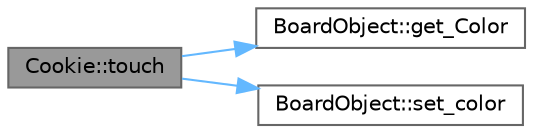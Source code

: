 digraph "Cookie::touch"
{
 // LATEX_PDF_SIZE
  bgcolor="transparent";
  edge [fontname=Helvetica,fontsize=10,labelfontname=Helvetica,labelfontsize=10];
  node [fontname=Helvetica,fontsize=10,shape=box,height=0.2,width=0.4];
  rankdir="LR";
  Node1 [label="Cookie::touch",height=0.2,width=0.4,color="gray40", fillcolor="grey60", style="filled", fontcolor="black",tooltip=" "];
  Node1 -> Node2 [color="steelblue1",style="solid"];
  Node2 [label="BoardObject::get_Color",height=0.2,width=0.4,color="grey40", fillcolor="white", style="filled",URL="$class_board_object.html#ad51b40b27fbb3bfb07ffa1ee1fd80769",tooltip=" "];
  Node1 -> Node3 [color="steelblue1",style="solid"];
  Node3 [label="BoardObject::set_color",height=0.2,width=0.4,color="grey40", fillcolor="white", style="filled",URL="$class_board_object.html#a39f0202cca7f28f360b54e93a0a18ad1",tooltip=" "];
}
